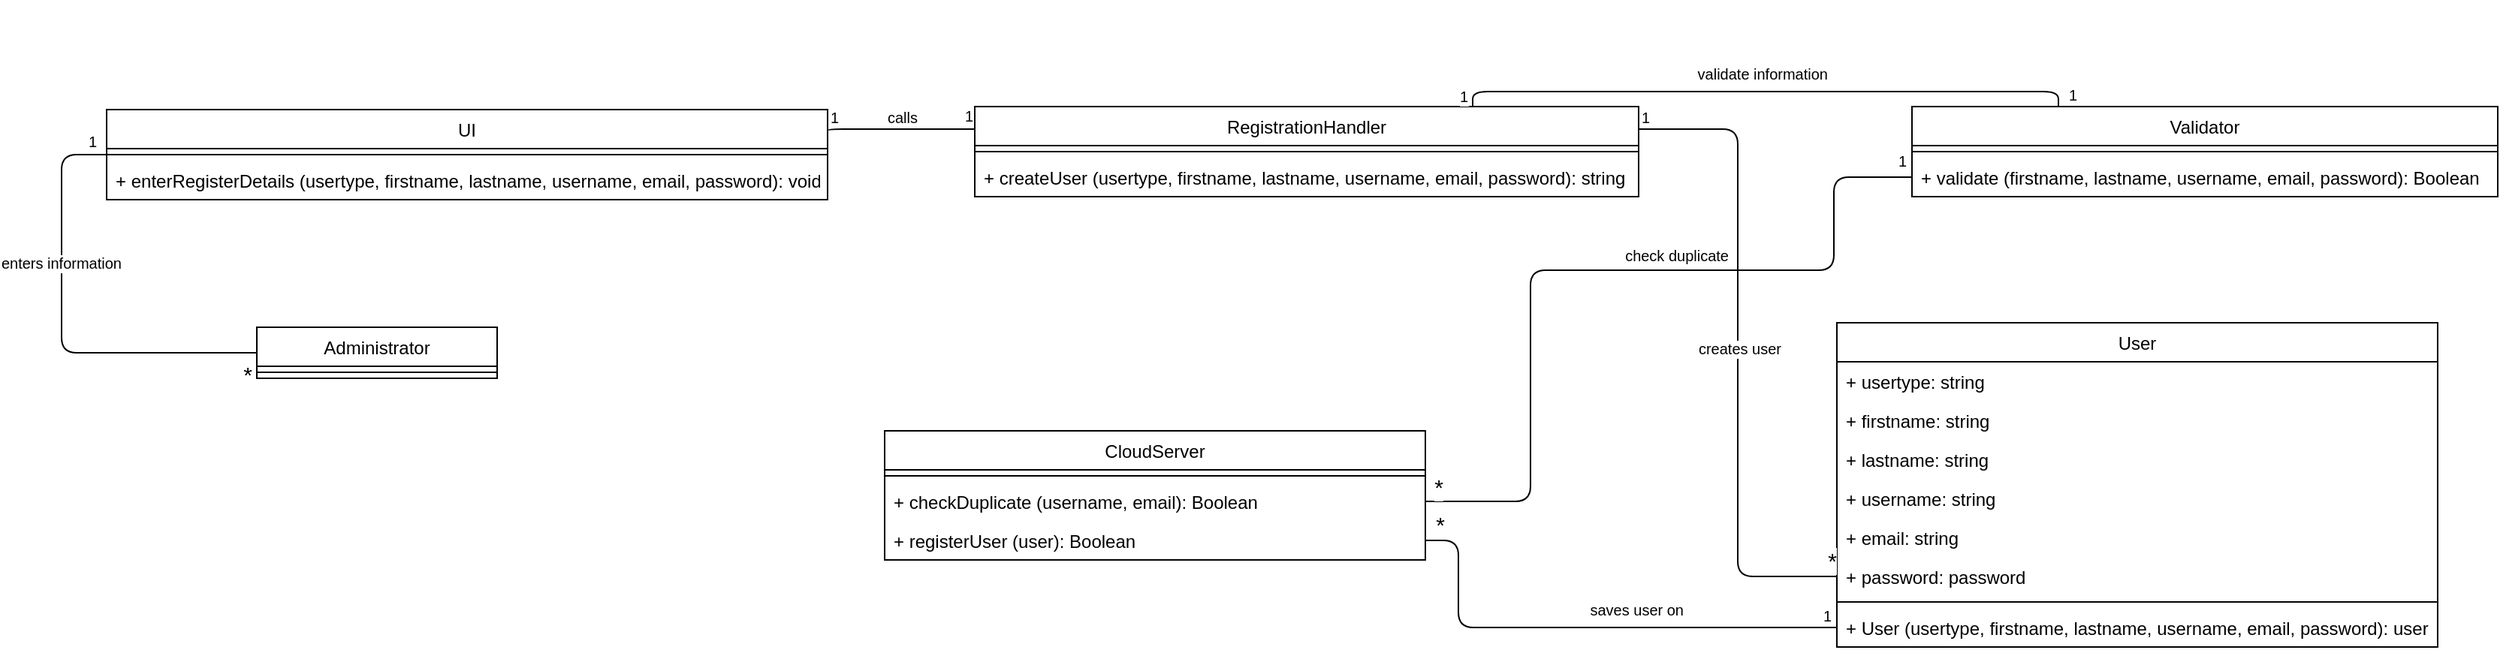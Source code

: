 <mxfile version="10.6.9" type="google"><diagram id="K8-asKMWr430WVaDWBqg" name="Page-1"><mxGraphModel dx="840" dy="452" grid="1" gridSize="10" guides="1" tooltips="1" connect="1" arrows="1" fold="1" page="1" pageScale="1" pageWidth="850" pageHeight="1100" math="0" shadow="0"><root><mxCell id="0"/><mxCell id="1" parent="0"/><mxCell id="QfZOtcmJppz85IljLU9L-1" value="" style="endArrow=none;html=1;edgeStyle=orthogonalEdgeStyle;entryX=0;entryY=0.5;entryDx=0;entryDy=0;exitX=0;exitY=0.5;exitDx=0;exitDy=0;" parent="1" source="QfZOtcmJppz85IljLU9L-23" target="QfZOtcmJppz85IljLU9L-12" edge="1"><mxGeometry relative="1" as="geometry"><mxPoint x="170.333" y="336.889" as="sourcePoint"/><mxPoint x="280" y="247" as="targetPoint"/><Array as="points"><mxPoint x="100" y="385"/><mxPoint x="100" y="253"/></Array></mxGeometry></mxCell><mxCell id="QfZOtcmJppz85IljLU9L-2" value="enters information" style="resizable=0;html=1;align=right;verticalAlign=bottom;labelBackgroundColor=#ffffff;fontSize=10;" parent="QfZOtcmJppz85IljLU9L-1" connectable="0" vertex="1"><mxGeometry x="1" relative="1" as="geometry"><mxPoint x="10" y="80" as="offset"/></mxGeometry></mxCell><mxCell id="QfZOtcmJppz85IljLU9L-3" value="&lt;font style=&quot;font-size: 15px&quot;&gt;*&lt;/font&gt;" style="resizable=0;html=1;align=right;verticalAlign=bottom;labelBackgroundColor=#ffffff;fontSize=10;" parent="1" connectable="0" vertex="1"><mxGeometry x="240" y="346" as="geometry"><mxPoint x="-13" y="64" as="offset"/></mxGeometry></mxCell><mxCell id="QfZOtcmJppz85IljLU9L-4" value="" style="endArrow=none;html=1;edgeStyle=orthogonalEdgeStyle;exitX=1;exitY=0.25;exitDx=0;exitDy=0;entryX=0;entryY=0.25;entryDx=0;entryDy=0;" parent="1" source="QfZOtcmJppz85IljLU9L-12" target="QfZOtcmJppz85IljLU9L-15" edge="1"><mxGeometry relative="1" as="geometry"><mxPoint x="648.0" y="246.429" as="sourcePoint"/><mxPoint x="708.333" y="251.222" as="targetPoint"/><Array as="points"><mxPoint x="610" y="236"/></Array></mxGeometry></mxCell><mxCell id="QfZOtcmJppz85IljLU9L-5" value="1" style="resizable=0;html=1;align=left;verticalAlign=bottom;labelBackgroundColor=#ffffff;fontSize=10;" parent="QfZOtcmJppz85IljLU9L-4" connectable="0" vertex="1"><mxGeometry x="-1" relative="1" as="geometry"><mxPoint y="-2" as="offset"/></mxGeometry></mxCell><mxCell id="QfZOtcmJppz85IljLU9L-6" value="1" style="resizable=0;html=1;align=right;verticalAlign=bottom;labelBackgroundColor=#ffffff;fontSize=10;" parent="QfZOtcmJppz85IljLU9L-4" connectable="0" vertex="1"><mxGeometry x="1" relative="1" as="geometry"><mxPoint x="-1" as="offset"/></mxGeometry></mxCell><mxCell id="QfZOtcmJppz85IljLU9L-7" value="calls" style="resizable=0;html=1;align=right;verticalAlign=bottom;labelBackgroundColor=#ffffff;fontSize=10;" parent="1" connectable="0" vertex="1"><mxGeometry x="680" y="180" as="geometry"><mxPoint x="-10" y="56" as="offset"/></mxGeometry></mxCell><mxCell id="QfZOtcmJppz85IljLU9L-8" value="" style="endArrow=none;html=1;edgeStyle=orthogonalEdgeStyle;exitX=0;exitY=0.5;exitDx=0;exitDy=0;entryX=1;entryY=0.5;entryDx=0;entryDy=0;" parent="1" source="QfZOtcmJppz85IljLU9L-38" target="QfZOtcmJppz85IljLU9L-20" edge="1"><mxGeometry relative="1" as="geometry"><mxPoint x="668" y="291" as="sourcePoint"/><mxPoint x="1070" y="510" as="targetPoint"/><Array as="points"><mxPoint x="1030" y="568"/><mxPoint x="1030" y="510"/></Array></mxGeometry></mxCell><mxCell id="QfZOtcmJppz85IljLU9L-9" value="1" style="resizable=0;html=1;align=left;verticalAlign=bottom;labelBackgroundColor=#ffffff;fontSize=10;" parent="QfZOtcmJppz85IljLU9L-8" connectable="0" vertex="1"><mxGeometry x="-1" relative="1" as="geometry"><mxPoint x="-11" as="offset"/></mxGeometry></mxCell><mxCell id="QfZOtcmJppz85IljLU9L-10" value="&lt;font style=&quot;font-size: 15px&quot;&gt;*&lt;/font&gt;" style="resizable=0;html=1;align=right;verticalAlign=bottom;labelBackgroundColor=#ffffff;fontSize=10;" parent="QfZOtcmJppz85IljLU9L-8" connectable="0" vertex="1"><mxGeometry x="1" relative="1" as="geometry"><mxPoint x="13" as="offset"/></mxGeometry></mxCell><mxCell id="QfZOtcmJppz85IljLU9L-11" value="saves user on" style="resizable=0;html=1;align=right;verticalAlign=bottom;labelBackgroundColor=#ffffff;fontSize=10;" parent="1" connectable="0" vertex="1"><mxGeometry x="1190" y="508" as="geometry"><mxPoint x="-10" y="56" as="offset"/></mxGeometry></mxCell><mxCell id="QfZOtcmJppz85IljLU9L-12" value="UI" style="swimlane;fontStyle=0;align=center;verticalAlign=top;childLayout=stackLayout;horizontal=1;startSize=26;horizontalStack=0;resizeParent=1;resizeParentMax=0;resizeLast=0;collapsible=1;marginBottom=0;" parent="1" vertex="1"><mxGeometry x="130" y="223" width="480" height="60" as="geometry"/></mxCell><mxCell id="QfZOtcmJppz85IljLU9L-13" value="" style="line;strokeWidth=1;fillColor=none;align=left;verticalAlign=middle;spacingTop=-1;spacingLeft=3;spacingRight=3;rotatable=0;labelPosition=right;points=[];portConstraint=eastwest;" parent="QfZOtcmJppz85IljLU9L-12" vertex="1"><mxGeometry y="26" width="480" height="8" as="geometry"/></mxCell><mxCell id="QfZOtcmJppz85IljLU9L-14" value="+ enterRegisterDetails (usertype, firstname, lastname, username, email, password): void" style="text;strokeColor=none;fillColor=none;align=left;verticalAlign=top;spacingLeft=4;spacingRight=4;overflow=hidden;rotatable=0;points=[[0,0.5],[1,0.5]];portConstraint=eastwest;" parent="QfZOtcmJppz85IljLU9L-12" vertex="1"><mxGeometry y="34" width="480" height="26" as="geometry"/></mxCell><mxCell id="QfZOtcmJppz85IljLU9L-15" value="RegistrationHandler" style="swimlane;fontStyle=0;align=center;verticalAlign=top;childLayout=stackLayout;horizontal=1;startSize=26;horizontalStack=0;resizeParent=1;resizeParentMax=0;resizeLast=0;collapsible=1;marginBottom=0;" parent="1" vertex="1"><mxGeometry x="708" y="221" width="442" height="60" as="geometry"/></mxCell><mxCell id="QfZOtcmJppz85IljLU9L-16" value="" style="line;strokeWidth=1;fillColor=none;align=left;verticalAlign=middle;spacingTop=-1;spacingLeft=3;spacingRight=3;rotatable=0;labelPosition=right;points=[];portConstraint=eastwest;" parent="QfZOtcmJppz85IljLU9L-15" vertex="1"><mxGeometry y="26" width="442" height="8" as="geometry"/></mxCell><mxCell id="QfZOtcmJppz85IljLU9L-17" value="+ createUser (usertype, firstname, lastname, username, email, password): string" style="text;strokeColor=none;fillColor=none;align=left;verticalAlign=top;spacingLeft=4;spacingRight=4;overflow=hidden;rotatable=0;points=[[0,0.5],[1,0.5]];portConstraint=eastwest;" parent="QfZOtcmJppz85IljLU9L-15" vertex="1"><mxGeometry y="34" width="442" height="26" as="geometry"/></mxCell><mxCell id="QfZOtcmJppz85IljLU9L-18" value="CloudServer" style="swimlane;fontStyle=0;align=center;verticalAlign=top;childLayout=stackLayout;horizontal=1;startSize=26;horizontalStack=0;resizeParent=1;resizeParentMax=0;resizeLast=0;collapsible=1;marginBottom=0;" parent="1" vertex="1"><mxGeometry x="648" y="437" width="360" height="86" as="geometry"/></mxCell><mxCell id="QfZOtcmJppz85IljLU9L-21" value="" style="line;strokeWidth=1;fillColor=none;align=left;verticalAlign=middle;spacingTop=-1;spacingLeft=3;spacingRight=3;rotatable=0;labelPosition=right;points=[];portConstraint=eastwest;" parent="QfZOtcmJppz85IljLU9L-18" vertex="1"><mxGeometry y="26" width="360" height="8" as="geometry"/></mxCell><mxCell id="QfZOtcmJppz85IljLU9L-19" value="+ checkDuplicate (username, email): Boolean" style="text;strokeColor=none;fillColor=none;align=left;verticalAlign=top;spacingLeft=4;spacingRight=4;overflow=hidden;rotatable=0;points=[[0,0.5],[1,0.5]];portConstraint=eastwest;" parent="QfZOtcmJppz85IljLU9L-18" vertex="1"><mxGeometry y="34" width="360" height="26" as="geometry"/></mxCell><mxCell id="QfZOtcmJppz85IljLU9L-20" value="+ registerUser (user): Boolean" style="text;strokeColor=none;fillColor=none;align=left;verticalAlign=top;spacingLeft=4;spacingRight=4;overflow=hidden;rotatable=0;points=[[0,0.5],[1,0.5]];portConstraint=eastwest;" parent="QfZOtcmJppz85IljLU9L-18" vertex="1"><mxGeometry y="60" width="360" height="26" as="geometry"/></mxCell><mxCell id="QfZOtcmJppz85IljLU9L-22" value="1" style="resizable=0;html=1;align=left;verticalAlign=bottom;labelBackgroundColor=#ffffff;fontSize=10;" parent="1" connectable="0" vertex="1"><mxGeometry x="444" y="264" as="geometry"><mxPoint x="-328" y="-12" as="offset"/></mxGeometry></mxCell><mxCell id="QfZOtcmJppz85IljLU9L-23" value="Administrator" style="swimlane;fontStyle=0;align=center;verticalAlign=top;childLayout=stackLayout;horizontal=1;startSize=26;horizontalStack=0;resizeParent=1;resizeParentMax=0;resizeLast=0;collapsible=1;marginBottom=0;" parent="1" vertex="1"><mxGeometry x="230" y="368" width="160" height="34" as="geometry"/></mxCell><mxCell id="QfZOtcmJppz85IljLU9L-24" value="" style="line;strokeWidth=1;fillColor=none;align=left;verticalAlign=middle;spacingTop=-1;spacingLeft=3;spacingRight=3;rotatable=0;labelPosition=right;points=[];portConstraint=eastwest;" parent="QfZOtcmJppz85IljLU9L-23" vertex="1"><mxGeometry y="26" width="160" height="8" as="geometry"/></mxCell><mxCell id="QfZOtcmJppz85IljLU9L-25" value="Validator" style="swimlane;fontStyle=0;align=center;verticalAlign=top;childLayout=stackLayout;horizontal=1;startSize=26;horizontalStack=0;resizeParent=1;resizeParentMax=0;resizeLast=0;collapsible=1;marginBottom=0;" parent="1" vertex="1"><mxGeometry x="1332" y="221" width="390" height="60" as="geometry"/></mxCell><mxCell id="QfZOtcmJppz85IljLU9L-26" value="" style="line;strokeWidth=1;fillColor=none;align=left;verticalAlign=middle;spacingTop=-1;spacingLeft=3;spacingRight=3;rotatable=0;labelPosition=right;points=[];portConstraint=eastwest;" parent="QfZOtcmJppz85IljLU9L-25" vertex="1"><mxGeometry y="26" width="390" height="8" as="geometry"/></mxCell><mxCell id="QfZOtcmJppz85IljLU9L-27" value="+ validate (firstname, lastname, username, email, password): Boolean" style="text;strokeColor=none;fillColor=none;align=left;verticalAlign=top;spacingLeft=4;spacingRight=4;overflow=hidden;rotatable=0;points=[[0,0.5],[1,0.5]];portConstraint=eastwest;" parent="QfZOtcmJppz85IljLU9L-25" vertex="1"><mxGeometry y="34" width="390" height="26" as="geometry"/></mxCell><mxCell id="QfZOtcmJppz85IljLU9L-28" value="" style="endArrow=none;html=1;edgeStyle=orthogonalEdgeStyle;exitX=0.75;exitY=0;exitDx=0;exitDy=0;entryX=0.25;entryY=0;entryDx=0;entryDy=0;" parent="1" source="QfZOtcmJppz85IljLU9L-15" target="QfZOtcmJppz85IljLU9L-25" edge="1"><mxGeometry relative="1" as="geometry"><mxPoint x="1008" y="256" as="sourcePoint"/><mxPoint x="1108" y="252" as="targetPoint"/></mxGeometry></mxCell><mxCell id="QfZOtcmJppz85IljLU9L-29" value="1" style="resizable=0;html=1;align=left;verticalAlign=bottom;labelBackgroundColor=#ffffff;fontSize=10;" parent="QfZOtcmJppz85IljLU9L-28" connectable="0" vertex="1"><mxGeometry x="-1" relative="1" as="geometry"><mxPoint x="-11" y="1" as="offset"/></mxGeometry></mxCell><mxCell id="QfZOtcmJppz85IljLU9L-30" value="1" style="resizable=0;html=1;align=right;verticalAlign=bottom;labelBackgroundColor=#ffffff;fontSize=10;" parent="QfZOtcmJppz85IljLU9L-28" connectable="0" vertex="1"><mxGeometry x="1" relative="1" as="geometry"><mxPoint x="13" as="offset"/></mxGeometry></mxCell><mxCell id="QfZOtcmJppz85IljLU9L-31" value="validate information" style="resizable=0;html=1;align=right;verticalAlign=bottom;labelBackgroundColor=#ffffff;fontSize=10;" parent="1" connectable="0" vertex="1"><mxGeometry x="1286" y="151" as="geometry"><mxPoint x="-10" y="56" as="offset"/></mxGeometry></mxCell><mxCell id="QfZOtcmJppz85IljLU9L-32" value="User" style="swimlane;fontStyle=0;align=center;verticalAlign=top;childLayout=stackLayout;horizontal=1;startSize=26;horizontalStack=0;resizeParent=1;resizeParentMax=0;resizeLast=0;collapsible=1;marginBottom=0;" parent="1" vertex="1"><mxGeometry x="1282" y="365" width="400" height="216" as="geometry"/></mxCell><mxCell id="QfZOtcmJppz85IljLU9L-33" value="+ usertype: string" style="text;strokeColor=none;fillColor=none;align=left;verticalAlign=top;spacingLeft=4;spacingRight=4;overflow=hidden;rotatable=0;points=[[0,0.5],[1,0.5]];portConstraint=eastwest;" parent="QfZOtcmJppz85IljLU9L-32" vertex="1"><mxGeometry y="26" width="400" height="26" as="geometry"/></mxCell><mxCell id="QfZOtcmJppz85IljLU9L-49" value="+ firstname: string" style="text;strokeColor=none;fillColor=none;align=left;verticalAlign=top;spacingLeft=4;spacingRight=4;overflow=hidden;rotatable=0;points=[[0,0.5],[1,0.5]];portConstraint=eastwest;" parent="QfZOtcmJppz85IljLU9L-32" vertex="1"><mxGeometry y="52" width="400" height="26" as="geometry"/></mxCell><mxCell id="QfZOtcmJppz85IljLU9L-48" value="+ lastname: string" style="text;strokeColor=none;fillColor=none;align=left;verticalAlign=top;spacingLeft=4;spacingRight=4;overflow=hidden;rotatable=0;points=[[0,0.5],[1,0.5]];portConstraint=eastwest;" parent="QfZOtcmJppz85IljLU9L-32" vertex="1"><mxGeometry y="78" width="400" height="26" as="geometry"/></mxCell><mxCell id="QfZOtcmJppz85IljLU9L-47" value="+ username: string" style="text;strokeColor=none;fillColor=none;align=left;verticalAlign=top;spacingLeft=4;spacingRight=4;overflow=hidden;rotatable=0;points=[[0,0.5],[1,0.5]];portConstraint=eastwest;" parent="QfZOtcmJppz85IljLU9L-32" vertex="1"><mxGeometry y="104" width="400" height="26" as="geometry"/></mxCell><mxCell id="QfZOtcmJppz85IljLU9L-35" value="+ email: string" style="text;strokeColor=none;fillColor=none;align=left;verticalAlign=top;spacingLeft=4;spacingRight=4;overflow=hidden;rotatable=0;points=[[0,0.5],[1,0.5]];portConstraint=eastwest;" parent="QfZOtcmJppz85IljLU9L-32" vertex="1"><mxGeometry y="130" width="400" height="26" as="geometry"/></mxCell><mxCell id="QfZOtcmJppz85IljLU9L-36" value="+ password: password" style="text;strokeColor=none;fillColor=none;align=left;verticalAlign=top;spacingLeft=4;spacingRight=4;overflow=hidden;rotatable=0;points=[[0,0.5],[1,0.5]];portConstraint=eastwest;" parent="QfZOtcmJppz85IljLU9L-32" vertex="1"><mxGeometry y="156" width="400" height="26" as="geometry"/></mxCell><mxCell id="QfZOtcmJppz85IljLU9L-37" value="" style="line;strokeWidth=1;fillColor=none;align=left;verticalAlign=middle;spacingTop=-1;spacingLeft=3;spacingRight=3;rotatable=0;labelPosition=right;points=[];portConstraint=eastwest;" parent="QfZOtcmJppz85IljLU9L-32" vertex="1"><mxGeometry y="182" width="400" height="8" as="geometry"/></mxCell><mxCell id="QfZOtcmJppz85IljLU9L-38" value="+ User (usertype, firstname, lastname, username, email, password): user" style="text;strokeColor=none;fillColor=none;align=left;verticalAlign=top;spacingLeft=4;spacingRight=4;overflow=hidden;rotatable=0;points=[[0,0.5],[1,0.5]];portConstraint=eastwest;" parent="QfZOtcmJppz85IljLU9L-32" vertex="1"><mxGeometry y="190" width="400" height="26" as="geometry"/></mxCell><mxCell id="QfZOtcmJppz85IljLU9L-39" value="" style="endArrow=none;html=1;edgeStyle=orthogonalEdgeStyle;entryX=0;entryY=0.5;entryDx=0;entryDy=0;exitX=1;exitY=0.25;exitDx=0;exitDy=0;" parent="1" source="QfZOtcmJppz85IljLU9L-15" target="QfZOtcmJppz85IljLU9L-36" edge="1"><mxGeometry relative="1" as="geometry"><mxPoint x="1210" y="232" as="sourcePoint"/><mxPoint x="1282" y="412" as="targetPoint"/></mxGeometry></mxCell><mxCell id="QfZOtcmJppz85IljLU9L-40" value="1" style="resizable=0;html=1;align=left;verticalAlign=bottom;labelBackgroundColor=#ffffff;fontSize=10;" parent="QfZOtcmJppz85IljLU9L-39" connectable="0" vertex="1"><mxGeometry x="-1" relative="1" as="geometry"><mxPoint as="offset"/></mxGeometry></mxCell><mxCell id="QfZOtcmJppz85IljLU9L-41" value="&lt;font style=&quot;font-size: 15px&quot;&gt;*&lt;/font&gt;" style="resizable=0;html=1;align=right;verticalAlign=bottom;labelBackgroundColor=#ffffff;fontSize=10;" parent="QfZOtcmJppz85IljLU9L-39" connectable="0" vertex="1"><mxGeometry x="1" relative="1" as="geometry"/></mxCell><mxCell id="QfZOtcmJppz85IljLU9L-42" value="creates user" style="resizable=0;html=1;align=right;verticalAlign=bottom;labelBackgroundColor=#ffffff;fontSize=10;" parent="1" connectable="0" vertex="1"><mxGeometry x="1255" y="334" as="geometry"><mxPoint x="-10" y="56" as="offset"/></mxGeometry></mxCell><mxCell id="QfZOtcmJppz85IljLU9L-43" value="" style="endArrow=none;html=1;edgeStyle=orthogonalEdgeStyle;exitX=0;exitY=0.5;exitDx=0;exitDy=0;entryX=1;entryY=0.5;entryDx=0;entryDy=0;" parent="1" source="QfZOtcmJppz85IljLU9L-27" target="QfZOtcmJppz85IljLU9L-19" edge="1"><mxGeometry relative="1" as="geometry"><mxPoint x="898" y="296.5" as="sourcePoint"/><mxPoint x="1018" y="406" as="targetPoint"/><Array as="points"><mxPoint x="1280" y="268"/><mxPoint x="1280" y="330"/><mxPoint x="1078" y="330"/><mxPoint x="1078" y="484"/></Array></mxGeometry></mxCell><mxCell id="QfZOtcmJppz85IljLU9L-44" value="1" style="resizable=0;html=1;align=left;verticalAlign=bottom;labelBackgroundColor=#ffffff;fontSize=10;" parent="QfZOtcmJppz85IljLU9L-43" connectable="0" vertex="1"><mxGeometry x="-1" relative="1" as="geometry"><mxPoint x="-11" y="-3" as="offset"/></mxGeometry></mxCell><mxCell id="QfZOtcmJppz85IljLU9L-45" value="&lt;font style=&quot;font-size: 15px&quot;&gt;*&lt;/font&gt;" style="resizable=0;html=1;align=right;verticalAlign=bottom;labelBackgroundColor=#ffffff;fontSize=10;" parent="QfZOtcmJppz85IljLU9L-43" connectable="0" vertex="1"><mxGeometry x="1" relative="1" as="geometry"><mxPoint x="12" y="1" as="offset"/></mxGeometry></mxCell><mxCell id="QfZOtcmJppz85IljLU9L-46" value="check duplicate" style="resizable=0;html=1;align=right;verticalAlign=bottom;labelBackgroundColor=#ffffff;fontSize=10;" parent="1" connectable="0" vertex="1"><mxGeometry x="1220" y="272" as="geometry"><mxPoint x="-10" y="56" as="offset"/></mxGeometry></mxCell></root></mxGraphModel></diagram></mxfile>